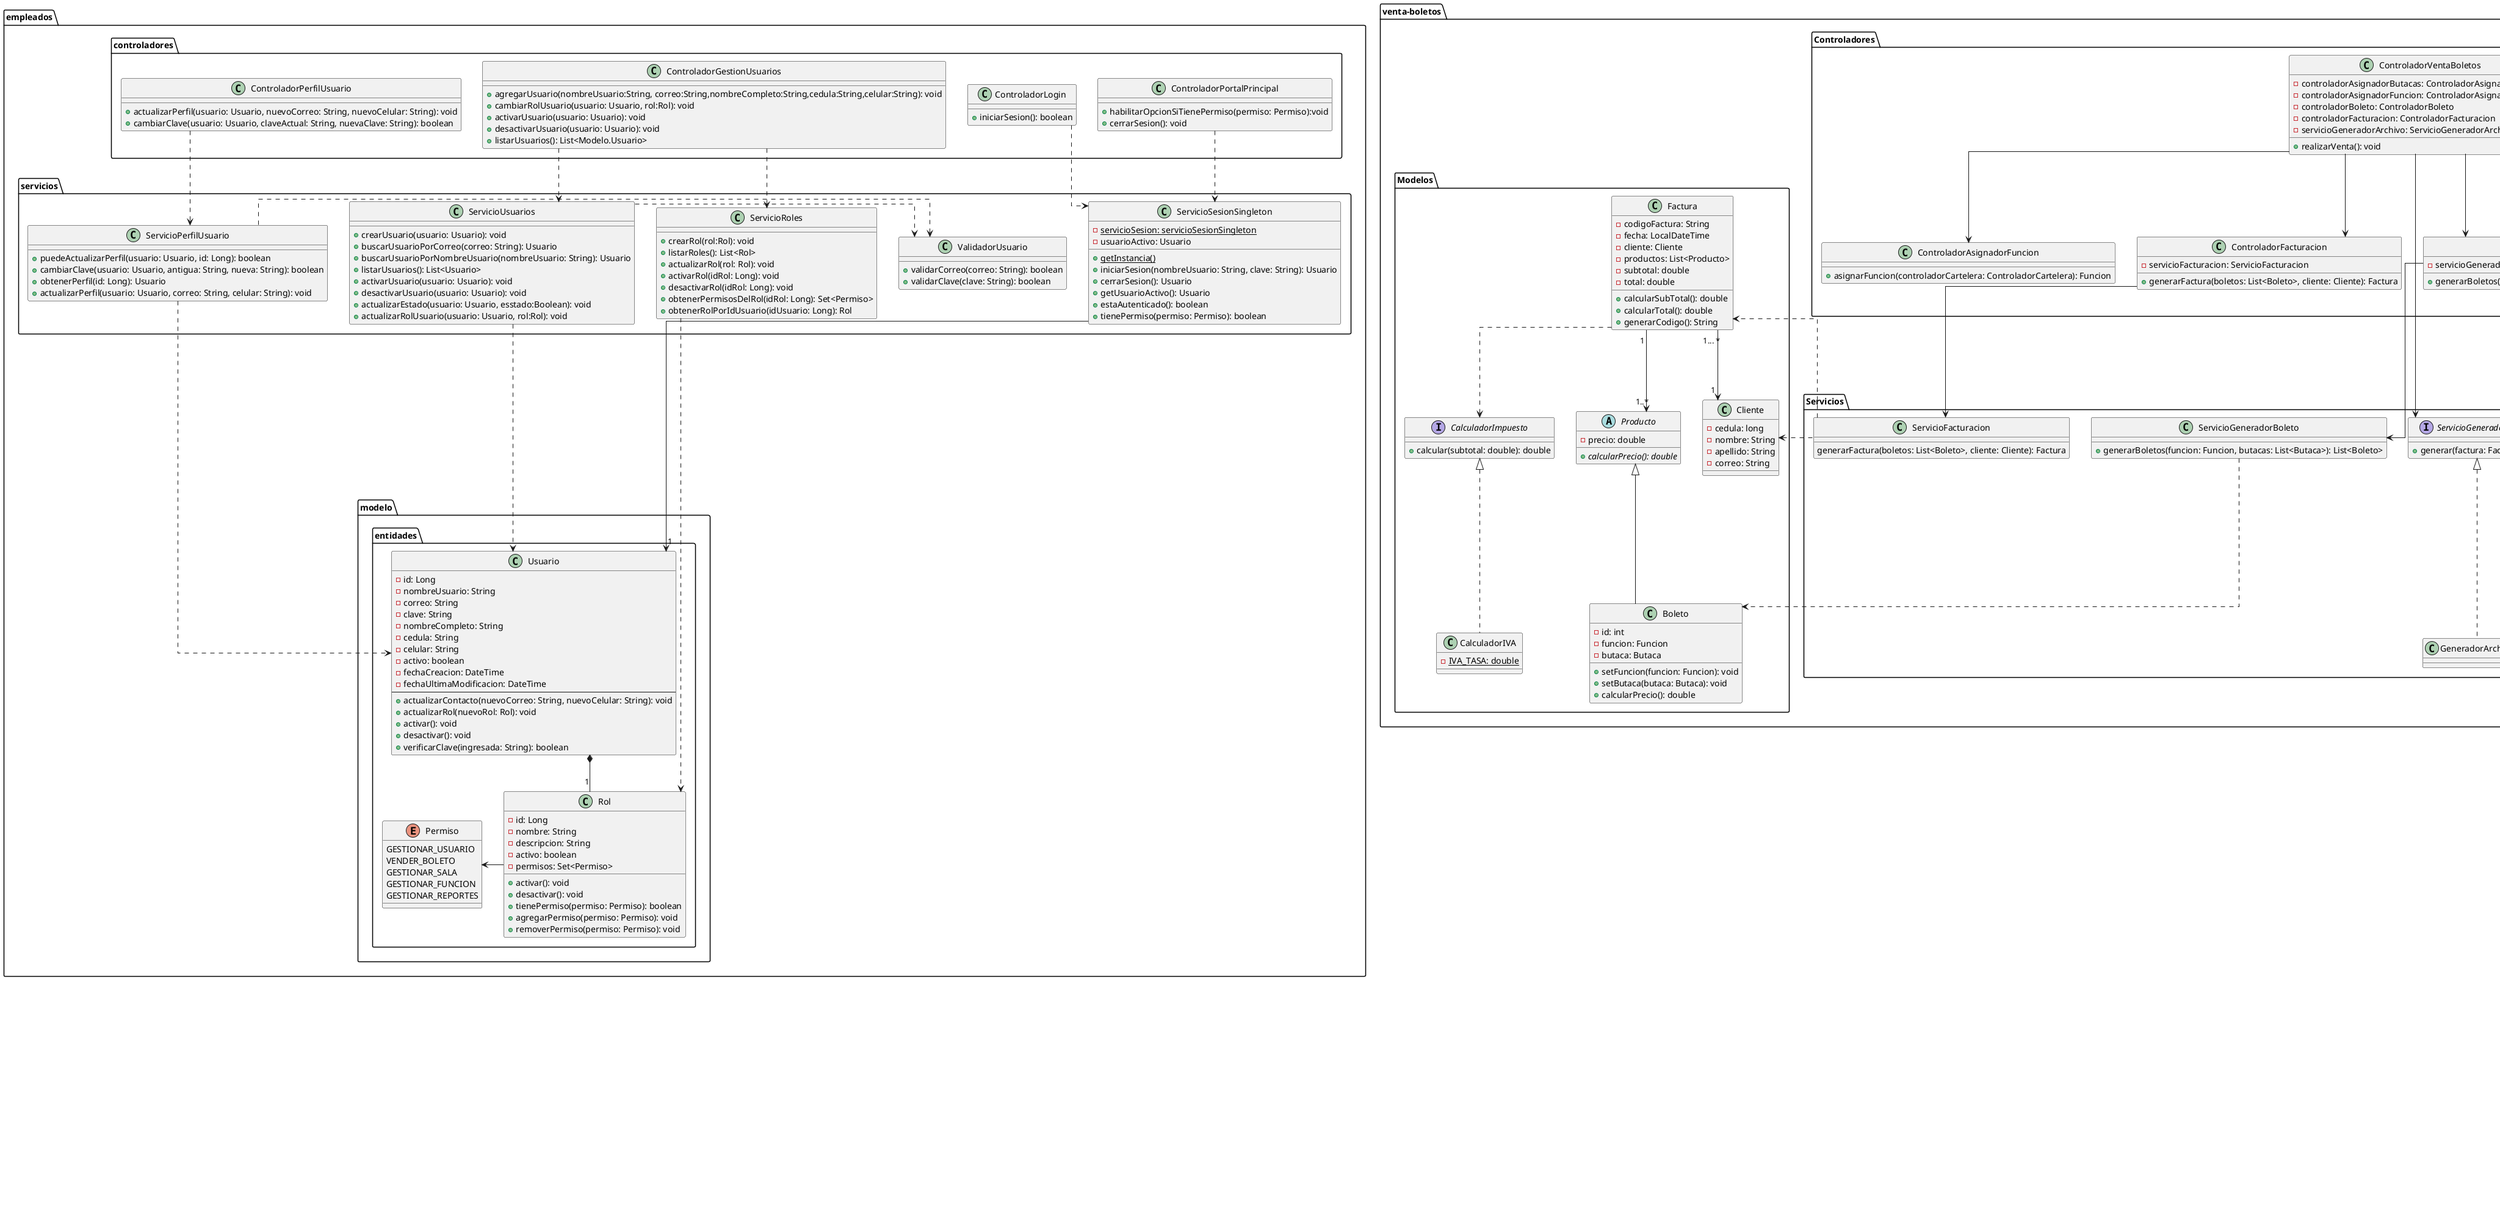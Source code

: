 @startuml General_DiagramaDeClases
skinparam linetype ortho

package empleados {
' ============================== MODELO DE DOMINIO ==============================
package modelo {
package entidades{
class Usuario {
  - id: Long
  - nombreUsuario: String
  - correo: String
  - clave: String
  - nombreCompleto: String
  - cedula: String
  - celular: String
  - activo: boolean
  - fechaCreacion: DateTime
  - fechaUltimaModificacion: DateTime
  --
  + actualizarContacto(nuevoCorreo: String, nuevoCelular: String): void
  + actualizarRol(nuevoRol: Rol): void
  + activar(): void
  + desactivar(): void
  + verificarClave(ingresada: String): boolean
}

class Rol {
  - id: Long
  - nombre: String
  - descripcion: String
  - activo: boolean
  - permisos: Set<Permiso>

  + activar(): void
  + desactivar(): void
  + tienePermiso(permiso: Permiso): boolean
  + agregarPermiso(permiso: Permiso): void
  + removerPermiso(permiso: Permiso): void

}


 enum Permiso {
    GESTIONAR_USUARIO
    VENDER_BOLETO
    GESTIONAR_SALA
    GESTIONAR_FUNCION
    GESTIONAR_REPORTES
}
Permiso<- Rol
}

}

Usuario  *-- "1" Rol

' ============================== SERVICIOS / CONTROLADORES ==============================

package servicios{



 class ValidadorUsuario {
   + validarCorreo(correo: String): boolean
   + validarClave(clave: String): boolean
 }

class ServicioSesionSingleton {
  - {static} servicioSesion: servicioSesionSingleton
  - usuarioActivo: Usuario
  + {static} getInstancia()
  + iniciarSesion(nombreUsuario: String, clave: String): Usuario
  + cerrarSesion(): Usuario
  + getUsuarioActivo(): Usuario
  + estaAutenticado(): boolean
  + tienePermiso(permiso: Permiso): boolean

}



class ServicioUsuarios {
  + crearUsuario(usuario: Usuario): void
  + buscarUsuarioPorCorreo(correo: String): Usuario
  + buscarUsuarioPorNombreUsuario(nombreUsuario: String): Usuario
  + listarUsuarios(): List<Usuario>
  + activarUsuario(usuario: Usuario): void
  + desactivarUsuario(usuario: Usuario): void
  + actualizarEstado(usuario: Usuario, esstado:Boolean): void
  + actualizarRolUsuario(usuario: Usuario, rol:Rol): void

}

class ServicioPerfilUsuario {
  + puedeActualizarPerfil(usuario: Usuario, id: Long): boolean
  + cambiarClave(usuario: Usuario, antigua: String, nueva: String): boolean
  + obtenerPerfil(id: Long): Usuario
  + actualizarPerfil(usuario: Usuario, correo: String, celular: String): void
}


class ServicioRoles {
  + crearRol(rol:Rol): void
  + listarRoles(): List<Rol>
  + actualizarRol(rol: Rol): void
  + activarRol(idRol: Long): void
  + desactivarRol(idRol: Long): void
  + obtenerPermisosDelRol(idRol: Long): Set<Permiso>
'  + asignarPermisoARol(Long, permiso: Permiso): void
'  + eliminarPermisoDelRol(idRol: Long, permiso: Permiso): void
'  + obtenerRolesConPermiso(permiso: Permiso): List<Rol>
  + obtenerRolPorIdUsuario(idUsuario: Long): Rol

}

' Relaciones

}

' ============================== RELACIONES DE DEPENDENCIA NECESARIAS ==============================


ServicioUsuarios .> ValidadorUsuario
ServicioPerfilUsuario .> ValidadorUsuario

ServicioPerfilUsuario .> Usuario
ServicioUsuarios ..> Usuario

' Sesión
ServicioSesionSingleton ---> "1" Usuario
ServicioRoles ...> Rol





package controladores {

' ================================
' ControladorGestionUsuarios
' ================================
class ControladorGestionUsuarios {
  + agregarUsuario(nombreUsuario:String, correo:String,nombreCompleto:String,cedula:String,celular:String): void
  + cambiarRolUsuario(usuario: Usuario, rol:Rol): void
  + activarUsuario(usuario: Usuario): void
  + desactivarUsuario(usuario: Usuario): void
  + listarUsuarios(): List<Modelo.Usuario>
}

' ================================
' ControladorLogin
' ================================
class ControladorLogin {
  + iniciarSesion(): boolean
}

' ================================
' ControladorPortalPrincipal
' ================================
class ControladorPortalPrincipal {
  + habilitarOpcionSiTienePermiso(permiso: Permiso):void
  + cerrarSesion(): void
}


  class ControladorPerfilUsuario {
    + actualizarPerfil(usuario: Usuario, nuevoCorreo: String, nuevoCelular: String): void
    + cambiarClave(usuario: Usuario, claveActual: String, nuevaClave: String): boolean
  }


}

' Relaciones
ControladorLogin .> ServicioSesionSingleton
ControladorPortalPrincipal .> ServicioSesionSingleton
ControladorGestionUsuarios .> ServicioUsuarios
ControladorGestionUsuarios .> ServicioRoles
ControladorPerfilUsuario ..> ServicioPerfilUsuario




}

package peliculas {

}

package salas {
package modelos {
    enum EstadoSala {
        DISPONIBLE
        MANTENIMIENTO
    }

    enum TipoSala {
        NORMAL
        VIP
    }

    enum EstadoButaca {
        DISPONIBLE
        RESERVADA
        OCUPADA
        INHABILITADA
    }

    class Sala {
        - id: int
        - nombre: String
        - capacidad: int
        - mapaDeButacas: List<Butaca>
        - estado: EstadoSala
        - tipo: TipoSala
        + getInfoSala(): String
        + setInfoSala(nombre: String, capacidad: int, tipo: TipoSala): void
    }

    class Butaca {
        - id: int
        - estado: EstadoButaca
        - numeroColumna: String
        - fila: String
        + getInfoButaca(): String
        + setInfoButaca(numero: String, fila: String): void
    }
}

package servicios {
    class ServicioSalas {
        + crearSala(sala: Sala): void
        + eliminarSala(id: int): void
        + listarSalas(): List<Sala>
        + actualizarSala(sala: Sala): void
        + buscarSalaPorId(id: int): Sala
    }

    class ServicioButacas {
        + crearButaca(butaca: Butaca): void
        + eliminarButaca(id: int): void
        + listarButacas(sala: Sala): List<Butaca>
        + reservarButaca(id: int): void
        + cancelarReserva(id: int): void
    }
}

package Controladores {
    class ControladorSalas {
        - Salas: List<Sala>
        + crearSala()
        + eliminarSala()
        + listarSalas()
    }

    class ControladorButacas {
        - Butacas: List<Butaca>
        + crearButaca()
        + eliminarButaca()
        + listarButacas()
    }

    class ControladorDeConsultaSalas {
        - Salas: List<Sala>
        + consultarSalasDisponibles(): List<Sala>
        + consultarMapaDeButacas(sala: Sala): List<Butaca>
    }
}

' Relaciones de controladores a servicios
ControladorSalas ..> ServicioSalas
ControladorButacas ..> ServicioButacas
ControladorDeConsultaSalas ..> ServicioSalas
ControladorDeConsultaSalas ..> ServicioButacas

' Relaciones de servicios a modelos
ServicioSalas ..> Sala
ServicioButacas ..> Butaca

' Relaciones existentes
ControladorSalas --> Sala
': gestiona
ControladorButacas --> Butaca
': gestiona
ControladorDeConsultaSalas --> Sala
' : consulta
ControladorDeConsultaSalas --> Butaca
': consulta

Sala --> EstadoSala
': tiene estado
Sala --> TipoSala
': tiene tipo
Sala --> "1..*" Butaca
': mapaDeButacas

Butaca --> EstadoButaca
': tiene estado
}

package venta-boletos {
    ' ------------------ CONTROLADORES ------------------
package Controladores {

    class ControladorVentaBoletos {
        - controladorAsignadorButacas: ControladorAsignadorButacas
        - controladorAsignadorFuncion: ControladorAsignadorFuncion
        - controladorBoleto: ControladorBoleto
        - controladorFacturacion: ControladorFacturacion
        - servicioGeneradorArchivo: ServicioGeneradorArchivo
        '- controladorPeliculaYFunciones: ControladorAsignadorFuncion
        '- controladorSalas: ControladorSalas
        + realizarVenta(): void
    }

    class ControladorAsignadorFuncion {
        + asignarFuncion(controladorCartelera: ControladorCartelera): Funcion
    }

    class ControladorAsignadorButacas {
        - butacasOcupadas: List<Butaca>
        + asignarButacas(controladorDeConsultaSalas: ControladorDeConsultaSalas, funcion: Funcion, butacasOcupadas: Map): List<Butaca>
    }

    class ControladorBoleto {
        - servicioGeneradorBoleto: ServicioGeneradorBoleto
        + generarBoletos(funcion: Funcion, butacas: List<Butaca>): List<Boleto>
    }

    class ControladorFacturacion {
        - servicioFacturacion: ServicioFacturacion
        + generarFactura(boletos: List<Boleto>, cliente: Cliente): Factura
    }

    ''class ControladorGeneradorArchivo {
    ''    + generarArchivo(factura: Factura, servicioGeneradorArchivo: ServicioGeneradorArchivo): void
    ''}

    class ControladorEnvios {
        - asunto: String
        - cuerpo: String
        + especificarAsunto(asunto: String): void
        + especificarCuerpo(cuerpo: String): void
        + enviar(correo: String, adjunto: PDF): void
    }
}

' ------------------ SERVICIOS ------------------
package Servicios{
    interface ServicioEnvio {
        + enviarCorreo(correo: String, asunto: String, cuerpo: String, adjunto: PDF): void
    }

    class ServicioCorreo {
    }

    class ServicioFacturacion {
        generarFactura(boletos: List<Boleto>, cliente: Cliente): Factura
    }

    class ServicioGeneradorBoleto{
        + generarBoletos(funcion: Funcion, butacas: List<Butaca>): List<Boleto>
    }

    interface ServicioGeneradorArchivo {
        + generar(factura: Factura): void
    }

    class GeneradorArchivoPDF {
        '+ generar(factura: Factura): void
    }
}

' ------------------ MODELOS ------------------
package Modelos {

    abstract class Producto {
        - precio: double
        + {abstract} calcularPrecio(): double
    }

    class Boleto {
        - id: int
        - funcion: Funcion
        - butaca: Butaca
        + setFuncion(funcion: Funcion): void
        + setButaca(butaca: Butaca): void
        + calcularPrecio(): double
    }

    class Factura {
        - codigoFactura: String
        - fecha: LocalDateTime
        - cliente: Cliente
        - productos: List<Producto>
        - subtotal: double
        - total: double
        + calcularSubTotal(): double
        + calcularTotal(): double
        + generarCodigo(): String
    }

    interface CalculadorImpuesto {
        + calcular(subtotal: double): double
    }

    class CalculadorIVA {
        - {static} IVA_TASA: double
        '+ calcular(subtotal: double): double
    }

    class Cliente {
        - cedula: long
        - nombre: String
        - apellido: String
        - correo: String
    }
}


' ------------------ RELACIONES ------------------
GeneradorArchivoPDF ..up|> ServicioGeneradorArchivo

''ControladorGeneradorArchivo ..> ServicioGeneradorArchivo

ControladorVentaBoletos --> ControladorAsignadorFuncion
ControladorVentaBoletos --> ControladorAsignadorButacas
ControladorVentaBoletos --> ControladorBoleto
ControladorVentaBoletos --> ControladorFacturacion

ControladorVentaBoletos --> ServicioGeneradorArchivo
''ControladorVentaBoletos ..>ControladorGeneradorArchivo
ControladorVentaBoletos ..> ControladorEnvios

ControladorBoleto --> ServicioGeneradorBoleto
''ControladorBoleto ..> ServicioGeneradorBoleto

ServicioGeneradorBoleto ..> Boleto

ControladorFacturacion --> ServicioFacturacion
''ControladorFacturacion ..> ServicioFacturacion

ServicioFacturacion ..> Factura
ServicioFacturacion ..left> Cliente

Boleto --up|> Producto

Factura "1" --> "1..*" Producto
Factura "1... *"--> "1" Cliente
Factura ..> CalculadorImpuesto

CalculadorIVA ..up|> CalculadorImpuesto

ControladorEnvios ..> ServicioEnvio

ServicioCorreo ..up|> ServicioEnvio

}

package reportes {

}

' ============================== RELACIONES GENERALES ==============================
ControladorAsignadorButacas ..> ControladorDeConsultaSalas
@enduml@startuml General_DiagramaDeClases
       skinparam linetype ortho

       package empleados {
       ' ============================== MODELO DE DOMINIO ==============================
       package modelo {
       package entidades{
       class Usuario {
         - id: Long
         - nombreUsuario: String
         - correo: String
         - clave: String
         - nombreCompleto: String
         - cedula: String
         - celular: String
         - activo: boolean
         - fechaCreacion: DateTime
         - fechaUltimaModificacion: DateTime
         --
         + actualizarContacto(nuevoCorreo: String, nuevoCelular: String): void
         + actualizarRol(nuevoRol: Rol): void
         + activar(): void
         + desactivar(): void
         + verificarClave(ingresada: String): boolean
       }

       class Rol {
         - id: Long
         - nombre: String
         - descripcion: String
         - activo: boolean
         - permisos: Set<Permiso>

         + activar(): void
         + desactivar(): void
         + tienePermiso(permiso: Permiso): boolean
         + agregarPermiso(permiso: Permiso): void
         + removerPermiso(permiso: Permiso): void

       }


        enum Permiso {
           GESTIONAR_USUARIO
           VENDER_BOLETO
           GESTIONAR_SALA
           GESTIONAR_FUNCION
           GESTIONAR_REPORTES
       }
       }

       }

       Usuario  *-- "1" Rol

       ' ============================== SERVICIOS / CONTROLADORES ==============================

       package servicios{



        class ValidadorUsuario {
          + validarCorreo(correo: String): boolean
          + validarClave(clave: String): boolean
        }

       class ServicioSesionSingleton {
         - {static} servicioSesion: servicioSesionSingleton
         - usuarioActivo: Usuario
         + {static} getInstancia()
         + iniciarSesion(nombreUsuario: String, clave: String): Usuario
         + cerrarSesion(): Usuario
         + getUsuarioActivo(): Usuario
         + estaAutenticado(): boolean
         + tienePermiso(permiso: Permiso): boolean

       }



       class ServicioUsuarios {
         + crearUsuario(usuario: Usuario): void
         + buscarUsuarioPorCorreo(correo: String): Usuario
         + buscarUsuarioPorNombreUsuario(nombreUsuario: String): Usuario
         + listarUsuarios(): List<Usuario>
         + activarUsuario(usuario: Usuario): void
         + desactivarUsuario(usuario: Usuario): void
         + actualizarEstado(usuario: Usuario, esstado:Boolean): void
         + actualizarRolUsuario(usuario: Usuario, rol:Rol): void

       }

       class ServicioPerfilUsuario {
         + puedeActualizarPerfil(usuario: Usuario, id: Long): boolean
         + cambiarClave(usuario: Usuario, antigua: String, nueva: String): boolean
         + obtenerPerfil(id: Long): Usuario
         + actualizarPerfil(usuario: Usuario, correo: String, celular: String): void
       }


       class ServicioRoles {
         + crearRol(rol:Rol): void
         + listarRoles(): List<Rol>
         + actualizarRol(rol: Rol): void
         + activarRol(idRol: Long): void
         + desactivarRol(idRol: Long): void
         + obtenerPermisosDelRol(idRol: Long): Set<Permiso>
       '  + asignarPermisoARol(Long, permiso: Permiso): void
       '  + eliminarPermisoDelRol(idRol: Long, permiso: Permiso): void
       '  + obtenerRolesConPermiso(permiso: Permiso): List<Rol>
         + obtenerRolPorIdUsuario(idUsuario: Long): Rol

       }

       ' Relaciones

       }

       ' ============================== RELACIONES DE DEPENDENCIA NECESARIAS ==============================


       ServicioUsuarios .> ValidadorUsuario
       ServicioPerfilUsuario .> ValidadorUsuario

       ServicioPerfilUsuario .> Usuario
       ServicioUsuarios ..> Usuario

       ' Sesión
       ServicioSesionSingleton ---> Usuario
       ServicioRoles ...> Rol





       package controladores {

       ' ================================
       ' ControladorGestionUsuarios
       ' ================================
       class ControladorGestionUsuarios {
         + agregarUsuario(nombreUsuario:String, correo:String,nombreCompleto:String,cedula:String,celular:String): void
         + cambiarRolUsuario(usuario: Usuario, rol:Rol): void
         + activarUsuario(usuario: Usuario): void
         + desactivarUsuario(usuario: Usuario): void
         + listarUsuarios(): List<Modelo.Usuario>
       }

       ' ================================
       ' ControladorLogin
       ' ================================
       class ControladorLogin {
         + iniciarSesion(): boolean
       }

       ' ================================
       ' ControladorPortalPrincipal
       ' ================================
       class ControladorPortalPrincipal {
         + habilitarOpcionSiTienePermiso(permiso: Permiso):void
         + cerrarSesion(): void
       }


         class ControladorPerfilUsuario {
           + actualizarPerfil(usuario: Usuario, nuevoCorreo: String, nuevoCelular: String): void
           + cambiarClave(usuario: Usuario, claveActual: String, nuevaClave: String): boolean
         }


       }

       ' Relaciones
       ControladorLogin .> ServicioSesionSingleton
       ControladorPortalPrincipal .> ServicioSesionSingleton
       ControladorGestionUsuarios .> ServicioUsuarios
       ControladorGestionUsuarios .> ServicioRoles
       ControladorPerfilUsuario ..> ServicioPerfilUsuario




       }

       package peliculas {

       }

       package salas {
       package modelos {
           enum EstadoSala {
               DISPONIBLE
               MANTENIMIENTO
           }

           enum TipoSala {
               NORMAL
               VIP
           }

           enum EstadoButaca {
               DISPONIBLE
               RESERVADA
               OCUPADA
               INHABILITADA
           }

           class Sala {
               - id: int
               - nombre: String
               - capacidad: String [fila][numeroColumna]
               - mapaDeButacas: List<Butaca>
               - estado: EstadoSala
               - tipo: TipoSala
               + getInfoSala(): String
               + setInfoSala(nombre: String, capacidad: int, tipo: TipoSala): void
           }

           class Butaca {
               - id: int
               - estado: EstadoButaca
               - numeroColumna: String
               - fila: String
               + getInfoButaca(): String
               + setInfoButaca(numero: String, fila: String): void
           }
       }

       package servicios {
           class ServicioSalas {
               + crearSala(sala: Sala): void
               + eliminarSala(id: int): void
               + listarSalas(): List<Sala>
               + actualizarSala(sala: Sala): void
               + buscarSalaPorId(id: int): Sala
           }

           class ServicioButacas {
               + crearButaca(butaca: Butaca): void
               + eliminarButaca(id: int): void
               + listarButacas(sala: Sala): List<Butaca>
               + reservarButaca(id: int): void
               + cancelarReserva(id: int): void
           }
       }

       package Controladores {
           class ControladorSalas {
               - Salas: List<Sala>
               + crearSala()
               + eliminarSala()
               + listarSalas()
           }

           class ControladorButacas {
               - Butacas: List<Butaca>
               + crearButaca()
               + eliminarButaca()
               + listarButacas()
           }

           class ControladorDeConsultaSalas {
               - Salas: List<Sala>
               + consultarSalasDisponibles(): List<Sala>
               + consultarMapaDeButacas(sala: Sala): List<Butaca>
           }
       }

       ' Relaciones de controladores a servicios
       ControladorSalas ..> ServicioSalas
       ControladorButacas ..> ServicioButacas
       ControladorDeConsultaSalas ..> ServicioSalas
       ControladorDeConsultaSalas ..> ServicioButacas

       ' Relaciones de servicios a modelos
       ServicioSalas ..> Sala
       ServicioButacas ..> Butaca

       ' Relaciones existentes
       ControladorSalas --> Sala
'       : gestiona
       ControladorButacas --> Butaca
'       : gestiona
       ControladorDeConsultaSalas --> Sala
'       : consulta
       ControladorDeConsultaSalas --> Butaca
'       : consulta

       Sala --> EstadoSala
'       : tiene estado
       Sala --> TipoSala
'       : tiene tipo
       Sala --> "1..*" Butaca
'       : mapaDeButacas

       Butaca --> EstadoButaca
'       : tiene estado
       }

       package venta-boletos {
           ' ------------------ CONTROLADORES ------------------
       package Controladores {

           class ControladorVentaBoletos {
               - controladorAsignadorButacas: ControladorAsignadorButacas
               - controladorAsignadorFuncion: ControladorAsignadorFuncion
               - controladorBoleto: ControladorBoleto
               - controladorFacturacion: ControladorFacturacion
               - servicioGeneradorArchivo: ServicioGeneradorArchivo
               '- controladorPeliculaYFunciones: ControladorAsignadorFuncion
               '- controladorSalas: ControladorSalas
               + realizarVenta(): void
           }

           class ControladorAsignadorFuncion {
               + asignarFuncion(controladorCartelera: ControladorCartelera): Funcion
           }

           class ControladorAsignadorButacas {
               - butacasOcupadas: List<Butaca>
               + asignarButacas(controladorDeConsultaSalas: ControladorDeConsultaSalas, funcion: Funcion, butacasOcupadas: Map): List<Butaca>
           }

           class ControladorBoleto {
               - servicioGeneradorBoleto: ServicioGeneradorBoleto
               + generarBoletos(funcion: Funcion, butacas: List<Butaca>): List<Boleto>
           }

           class ControladorFacturacion {
               - servicioFacturacion: ServicioFacturacion
               + generarFactura(boletos: List<Boleto>, cliente: Cliente): Factura
           }

           ''class ControladorGeneradorArchivo {
           ''    + generarArchivo(factura: Factura, servicioGeneradorArchivo: ServicioGeneradorArchivo): void
           ''}

           class ControladorEnvios {
               - asunto: String
               - cuerpo: String
               + especificarAsunto(asunto: String): void
               + especificarCuerpo(cuerpo: String): void
               + enviar(correo: String, adjunto: PDF): void
           }
       }

       ' ------------------ SERVICIOS ------------------
       package Servicios{
           interface ServicioEnvio {
               + enviarCorreo(correo: String, asunto: String, cuerpo: String, adjunto: PDF): void
           }

           class ServicioCorreo {
           }

           class ServicioFacturacion {
               generarFactura(boletos: List<Boleto>, cliente: Cliente): Factura
           }

           class ServicioGeneradorBoleto{
               + generarBoletos(funcion: Funcion, butacas: List<Butaca>): List<Boleto>
           }

           interface ServicioGeneradorArchivo {
               + generar(factura: Factura): void
           }

           class GeneradorArchivoPDF {
               '+ generar(factura: Factura): void
           }
       }

       ' ------------------ MODELOS ------------------
       package Modelos {

           abstract class Producto {
               - precio: double
               + {abstract} calcularPrecio(): double
           }

           class Boleto {
               - id: int
               - funcion: Funcion
               - butaca: Butaca
               + setFuncion(funcion: Funcion): void
               + setButaca(butaca: Butaca): void
               + calcularPrecio(): double
           }

           class Factura {
               - codigoFactura: String
               - fecha: LocalDateTime
               - cliente: Cliente
               - productos: List<Producto>
               - subtotal: double
               - total: double
               + calcularSubTotal(): double
               + calcularTotal(): double
               + generarCodigo(): String
           }

           interface CalculadorImpuesto {
               + calcular(subtotal: double): double
           }

           class CalculadorIVA {
               - {static} IVA_TASA: double
               '+ calcular(subtotal: double): double
           }

           class Cliente {
               - cedula: long
               - nombre: String
               - apellido: String
               - correo: String
           }
       }


       ' ------------------ RELACIONES ------------------
       GeneradorArchivoPDF ..up|> ServicioGeneradorArchivo

       ''ControladorGeneradorArchivo ..> ServicioGeneradorArchivo

       ControladorVentaBoletos --> ControladorAsignadorFuncion
       ControladorVentaBoletos --> ControladorAsignadorButacas
       ControladorVentaBoletos --> ControladorBoleto
       ControladorVentaBoletos --> ControladorFacturacion

       ControladorVentaBoletos --> ServicioGeneradorArchivo
       ''ControladorVentaBoletos ..>ControladorGeneradorArchivo
       ControladorVentaBoletos ..> ControladorEnvios

       ControladorBoleto --> ServicioGeneradorBoleto
       ''ControladorBoleto ..> ServicioGeneradorBoleto

       ServicioGeneradorBoleto ..> Boleto

       ControladorFacturacion --> ServicioFacturacion
       ''ControladorFacturacion ..> ServicioFacturacion

       ServicioFacturacion ..> Factura
       ServicioFacturacion ..left> Cliente

       Boleto --up|> Producto

       Factura "1" --> "1..*" Producto
       Factura "1... *"--> "1" Cliente
       Factura ..> CalculadorImpuesto

       CalculadorIVA ..up|> CalculadorImpuesto

       ControladorEnvios ..> ServicioEnvio

       ServicioCorreo ..up|> ServicioEnvio

       }

       package reportes {

       }

       ' ============================== RELACIONES GENERALES ==============================
       ControladorAsignadorButacas ..> ControladorDeConsultaSalas
       @enduml

package reportes {

}

' ============================== RELACIONES GENERALES ==============================
ControladorAsignadorButacas ..> ControladorDeConsultaSalas
@enduml
